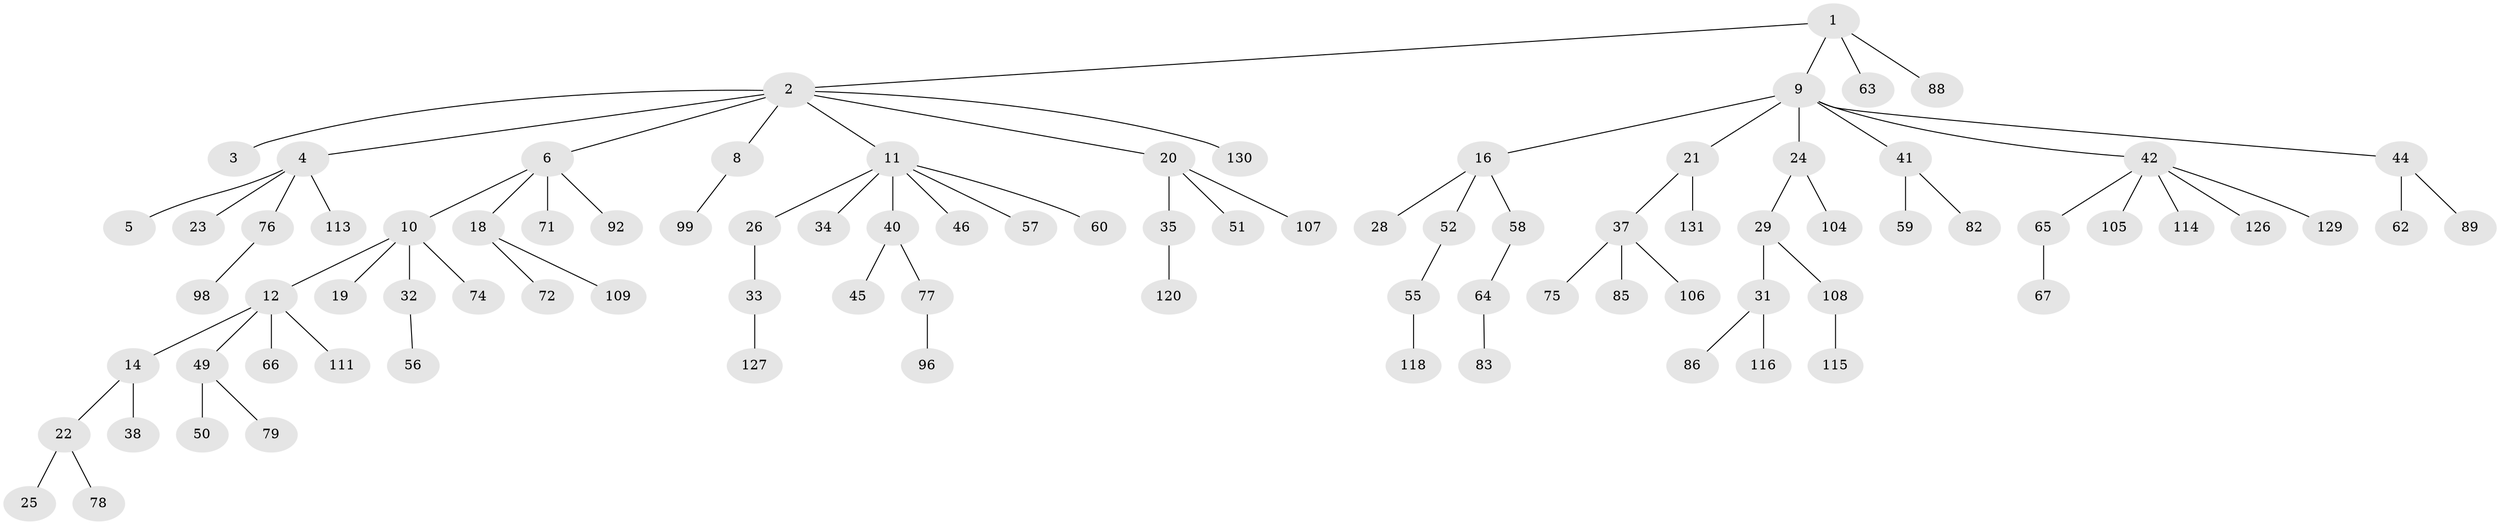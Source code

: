 // original degree distribution, {4: 0.061068702290076333, 8: 0.007633587786259542, 2: 0.26717557251908397, 5: 0.03816793893129771, 1: 0.4961832061068702, 6: 0.022900763358778626, 3: 0.10687022900763359}
// Generated by graph-tools (version 1.1) at 2025/11/02/27/25 16:11:27]
// undirected, 89 vertices, 88 edges
graph export_dot {
graph [start="1"]
  node [color=gray90,style=filled];
  1 [super="+7"];
  2 [super="+119"];
  3 [super="+53"];
  4 [super="+47"];
  5;
  6 [super="+13"];
  8;
  9 [super="+15"];
  10 [super="+39"];
  11 [super="+17"];
  12 [super="+43"];
  14 [super="+30"];
  16 [super="+27"];
  18 [super="+87"];
  19 [super="+123"];
  20 [super="+61"];
  21 [super="+36"];
  22 [super="+68"];
  23;
  24;
  25;
  26 [super="+48"];
  28;
  29 [super="+100"];
  31 [super="+84"];
  32 [super="+91"];
  33;
  34 [super="+103"];
  35 [super="+112"];
  37 [super="+90"];
  38;
  40 [super="+95"];
  41;
  42 [super="+54"];
  44 [super="+117"];
  45 [super="+122"];
  46;
  49 [super="+94"];
  50 [super="+93"];
  51;
  52 [super="+128"];
  55 [super="+70"];
  56 [super="+69"];
  57;
  58 [super="+110"];
  59 [super="+97"];
  60;
  62 [super="+80"];
  63;
  64;
  65;
  66;
  67;
  71 [super="+73"];
  72;
  74 [super="+125"];
  75;
  76 [super="+102"];
  77;
  78;
  79 [super="+81"];
  82;
  83 [super="+101"];
  85;
  86;
  88;
  89;
  92;
  96;
  98;
  99;
  104;
  105;
  106;
  107;
  108;
  109;
  111 [super="+121"];
  113 [super="+124"];
  114;
  115;
  116;
  118;
  120;
  126;
  127;
  129;
  130;
  131;
  1 -- 2;
  1 -- 9;
  1 -- 63;
  1 -- 88;
  2 -- 3;
  2 -- 4;
  2 -- 6;
  2 -- 8;
  2 -- 11;
  2 -- 20;
  2 -- 130;
  4 -- 5;
  4 -- 23;
  4 -- 76;
  4 -- 113;
  6 -- 10;
  6 -- 18;
  6 -- 92;
  6 -- 71;
  8 -- 99;
  9 -- 21;
  9 -- 24;
  9 -- 42;
  9 -- 16;
  9 -- 44;
  9 -- 41;
  10 -- 12;
  10 -- 19;
  10 -- 32;
  10 -- 74;
  11 -- 40;
  11 -- 46;
  11 -- 57;
  11 -- 60;
  11 -- 26;
  11 -- 34;
  12 -- 14;
  12 -- 49;
  12 -- 111;
  12 -- 66;
  14 -- 22;
  14 -- 38;
  16 -- 28;
  16 -- 52;
  16 -- 58;
  18 -- 72;
  18 -- 109;
  20 -- 35;
  20 -- 51;
  20 -- 107;
  21 -- 37;
  21 -- 131;
  22 -- 25;
  22 -- 78;
  24 -- 29;
  24 -- 104;
  26 -- 33;
  29 -- 31;
  29 -- 108;
  31 -- 116;
  31 -- 86;
  32 -- 56;
  33 -- 127;
  35 -- 120;
  37 -- 75;
  37 -- 85;
  37 -- 106;
  40 -- 45;
  40 -- 77;
  41 -- 59;
  41 -- 82;
  42 -- 129;
  42 -- 65;
  42 -- 114;
  42 -- 105;
  42 -- 126;
  44 -- 62;
  44 -- 89;
  49 -- 50;
  49 -- 79;
  52 -- 55;
  55 -- 118;
  58 -- 64;
  64 -- 83;
  65 -- 67;
  76 -- 98;
  77 -- 96;
  108 -- 115;
}
